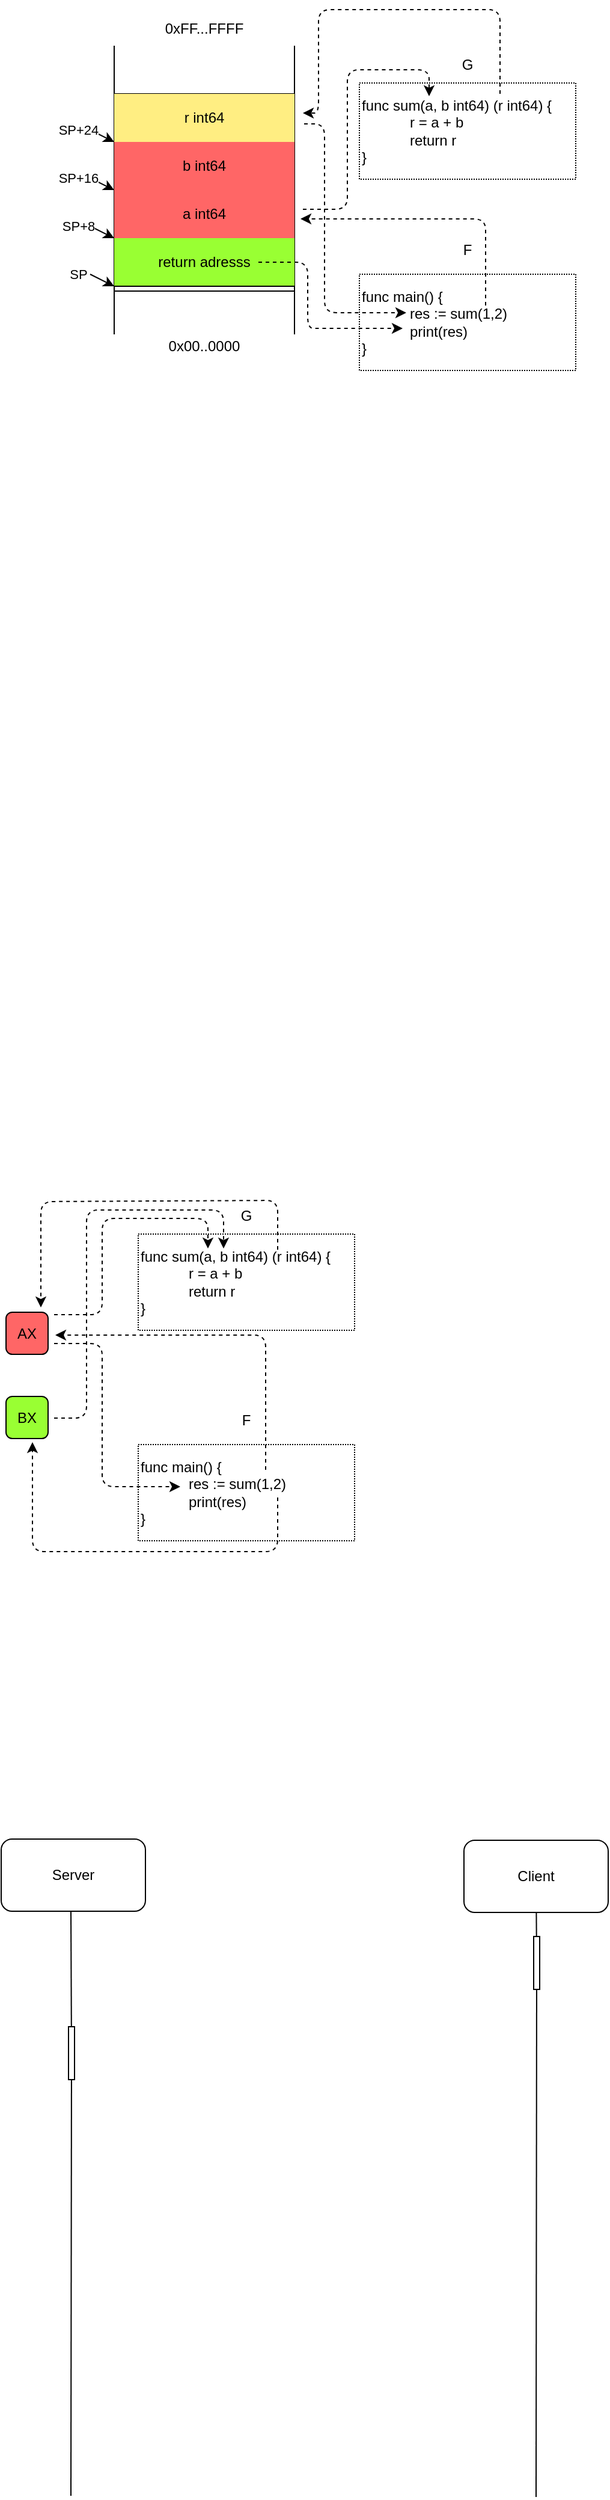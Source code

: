 <mxfile version="23.0.1" type="github">
  <diagram id="uMv5k3oVzNV7NbuxyRFv" name="Page-1">
    <mxGraphModel dx="819" dy="412" grid="0" gridSize="10" guides="0" tooltips="1" connect="0" arrows="0" fold="1" page="1" pageScale="1" pageWidth="827" pageHeight="1169" math="0" shadow="0">
      <root>
        <mxCell id="0" />
        <mxCell id="1" parent="0" />
        <mxCell id="m2NS53Eczy5EkaWd5YY3-2" value="&lt;div style=&quot;&quot;&gt;&lt;span&gt;func sum(a, b int64) (r int64) {&lt;/span&gt;&lt;/div&gt;&lt;blockquote style=&quot;margin: 0 0 0 40px ; border: none ; padding: 0px&quot;&gt;&lt;div style=&quot;&quot;&gt;&lt;span&gt;r = a + b&lt;/span&gt;&lt;/div&gt;&lt;div style=&quot;&quot;&gt;&lt;span&gt;return r&lt;/span&gt;&lt;/div&gt;&lt;/blockquote&gt;&lt;div style=&quot;&quot;&gt;&lt;span&gt;}&lt;/span&gt;&lt;/div&gt;" style="rounded=0;whiteSpace=wrap;html=1;dashed=1;dashPattern=1 1;align=left;connectable=0;allowArrows=0;" parent="1" vertex="1">
          <mxGeometry x="414" y="271" width="180" height="80" as="geometry" />
        </mxCell>
        <mxCell id="m2NS53Eczy5EkaWd5YY3-3" value="" style="endArrow=none;html=1;" parent="1" edge="1">
          <mxGeometry width="50" height="50" relative="1" as="geometry">
            <mxPoint x="210" y="480" as="sourcePoint" />
            <mxPoint x="210" y="240" as="targetPoint" />
          </mxGeometry>
        </mxCell>
        <mxCell id="m2NS53Eczy5EkaWd5YY3-4" value="" style="endArrow=none;html=1;" parent="1" edge="1">
          <mxGeometry width="50" height="50" relative="1" as="geometry">
            <mxPoint x="360" y="480" as="sourcePoint" />
            <mxPoint x="360" y="240" as="targetPoint" />
          </mxGeometry>
        </mxCell>
        <mxCell id="m2NS53Eczy5EkaWd5YY3-6" value="SP" style="endArrow=classic;html=1;" parent="1" edge="1">
          <mxGeometry x="-1" y="-10" width="50" height="50" relative="1" as="geometry">
            <mxPoint x="190" y="430" as="sourcePoint" />
            <mxPoint x="210" y="440" as="targetPoint" />
            <mxPoint x="-6" y="-9" as="offset" />
          </mxGeometry>
        </mxCell>
        <mxCell id="m2NS53Eczy5EkaWd5YY3-8" value="" style="endArrow=none;html=1;" parent="1" edge="1">
          <mxGeometry width="50" height="50" relative="1" as="geometry">
            <mxPoint x="210" y="360" as="sourcePoint" />
            <mxPoint x="360" y="360" as="targetPoint" />
          </mxGeometry>
        </mxCell>
        <mxCell id="m2NS53Eczy5EkaWd5YY3-9" value="" style="endArrow=none;html=1;" parent="1" edge="1">
          <mxGeometry width="50" height="50" relative="1" as="geometry">
            <mxPoint x="210" y="319.76" as="sourcePoint" />
            <mxPoint x="360" y="319.76" as="targetPoint" />
          </mxGeometry>
        </mxCell>
        <mxCell id="m2NS53Eczy5EkaWd5YY3-10" value="" style="endArrow=none;html=1;" parent="1" edge="1">
          <mxGeometry width="50" height="50" relative="1" as="geometry">
            <mxPoint x="210" y="280.0" as="sourcePoint" />
            <mxPoint x="360" y="280.0" as="targetPoint" />
          </mxGeometry>
        </mxCell>
        <mxCell id="m2NS53Eczy5EkaWd5YY3-14" value="SP+8" style="endArrow=classic;html=1;" parent="1" edge="1">
          <mxGeometry x="-1" y="-10" width="50" height="50" relative="1" as="geometry">
            <mxPoint x="190" y="390" as="sourcePoint" />
            <mxPoint x="210" y="400" as="targetPoint" />
            <mxPoint x="-6" y="-9" as="offset" />
          </mxGeometry>
        </mxCell>
        <mxCell id="m2NS53Eczy5EkaWd5YY3-15" value="SP+16" style="endArrow=classic;html=1;" parent="1" edge="1">
          <mxGeometry x="-1" y="-10" width="50" height="50" relative="1" as="geometry">
            <mxPoint x="190" y="350" as="sourcePoint" />
            <mxPoint x="210" y="360.0" as="targetPoint" />
            <mxPoint x="-6" y="-9" as="offset" />
          </mxGeometry>
        </mxCell>
        <mxCell id="m2NS53Eczy5EkaWd5YY3-16" value="SP+24" style="endArrow=classic;html=1;" parent="1" edge="1">
          <mxGeometry x="-1" y="-10" width="50" height="50" relative="1" as="geometry">
            <mxPoint x="190" y="310" as="sourcePoint" />
            <mxPoint x="210" y="320" as="targetPoint" />
            <mxPoint x="-6" y="-9" as="offset" />
          </mxGeometry>
        </mxCell>
        <mxCell id="m2NS53Eczy5EkaWd5YY3-17" value="" style="endArrow=none;html=1;" parent="1" edge="1">
          <mxGeometry width="50" height="50" relative="1" as="geometry">
            <mxPoint x="210" y="400" as="sourcePoint" />
            <mxPoint x="360" y="400" as="targetPoint" />
          </mxGeometry>
        </mxCell>
        <mxCell id="m2NS53Eczy5EkaWd5YY3-18" value="return adresss" style="text;html=1;strokeColor=none;fillColor=#99FF33;align=center;verticalAlign=middle;whiteSpace=wrap;rounded=0;connectable=0;" parent="1" vertex="1">
          <mxGeometry x="210" y="400" width="150" height="40" as="geometry" />
        </mxCell>
        <mxCell id="m2NS53Eczy5EkaWd5YY3-19" value="r int64" style="text;html=1;strokeColor=none;fillColor=#FFEE82;align=center;verticalAlign=middle;whiteSpace=wrap;rounded=0;" parent="1" vertex="1">
          <mxGeometry x="210" y="280" width="150" height="40" as="geometry" />
        </mxCell>
        <mxCell id="m2NS53Eczy5EkaWd5YY3-20" value="b int64" style="text;html=1;strokeColor=none;fillColor=#FF6666;align=center;verticalAlign=middle;whiteSpace=wrap;rounded=0;" parent="1" vertex="1">
          <mxGeometry x="210" y="320" width="150" height="40" as="geometry" />
        </mxCell>
        <mxCell id="m2NS53Eczy5EkaWd5YY3-21" value="a int64" style="text;html=1;strokeColor=none;fillColor=#FF6666;align=center;verticalAlign=middle;whiteSpace=wrap;rounded=0;" parent="1" vertex="1">
          <mxGeometry x="210" y="360" width="150" height="40" as="geometry" />
        </mxCell>
        <mxCell id="m2NS53Eczy5EkaWd5YY3-22" value="G" style="text;html=1;strokeColor=none;fillColor=none;align=center;verticalAlign=middle;whiteSpace=wrap;rounded=0;dashed=1;dashPattern=1 1;" parent="1" vertex="1">
          <mxGeometry x="484" y="246" width="40" height="20" as="geometry" />
        </mxCell>
        <mxCell id="m2NS53Eczy5EkaWd5YY3-23" value="&lt;div&gt;&lt;span&gt;func main() {&lt;/span&gt;&lt;/div&gt;&lt;blockquote style=&quot;margin: 0 0 0 40px ; border: none ; padding: 0px&quot;&gt;&lt;div&gt;res := sum(1,2)&lt;/div&gt;&lt;div&gt;print(res)&lt;/div&gt;&lt;/blockquote&gt;&lt;div&gt;&lt;span&gt;}&lt;/span&gt;&lt;/div&gt;" style="rounded=0;whiteSpace=wrap;html=1;dashed=1;dashPattern=1 1;align=left;connectable=0;allowArrows=0;" parent="1" vertex="1">
          <mxGeometry x="414" y="430" width="180" height="80" as="geometry" />
        </mxCell>
        <mxCell id="m2NS53Eczy5EkaWd5YY3-24" value="F" style="text;html=1;strokeColor=none;fillColor=none;align=center;verticalAlign=middle;whiteSpace=wrap;rounded=0;dashed=1;dashPattern=1 1;" parent="1" vertex="1">
          <mxGeometry x="484" y="400" width="40" height="20" as="geometry" />
        </mxCell>
        <mxCell id="m2NS53Eczy5EkaWd5YY3-52" value="" style="endArrow=classic;html=1;shadow=0;strokeColor=#000000;dashed=1;" parent="1" edge="1">
          <mxGeometry width="50" height="50" relative="1" as="geometry">
            <mxPoint x="531" y="280" as="sourcePoint" />
            <mxPoint x="367" y="296" as="targetPoint" />
            <Array as="points">
              <mxPoint x="531" y="210" />
              <mxPoint x="380" y="210" />
              <mxPoint x="380" y="296" />
            </Array>
          </mxGeometry>
        </mxCell>
        <mxCell id="s9qX00nunAVpx22hSQQi-1" value="0xFF...FFFF" style="text;html=1;strokeColor=none;fillColor=none;align=center;verticalAlign=middle;whiteSpace=wrap;rounded=0;" parent="1" vertex="1">
          <mxGeometry x="210" y="216" width="150" height="20" as="geometry" />
        </mxCell>
        <mxCell id="s9qX00nunAVpx22hSQQi-3" value="0x00..0000" style="text;html=1;strokeColor=none;fillColor=none;align=center;verticalAlign=middle;whiteSpace=wrap;rounded=0;" parent="1" vertex="1">
          <mxGeometry x="210" y="480" width="150" height="20" as="geometry" />
        </mxCell>
        <mxCell id="m2NS53Eczy5EkaWd5YY3-5" value="" style="shape=link;html=1;fillColor=#CC0066;" parent="1" edge="1">
          <mxGeometry width="100" relative="1" as="geometry">
            <mxPoint x="210" y="442" as="sourcePoint" />
            <mxPoint x="360" y="442" as="targetPoint" />
          </mxGeometry>
        </mxCell>
        <mxCell id="s9qX00nunAVpx22hSQQi-4" value="" style="endArrow=classic;html=1;shadow=0;strokeColor=#000000;dashed=1;" parent="1" edge="1">
          <mxGeometry width="50" height="50" relative="1" as="geometry">
            <mxPoint x="519" y="456" as="sourcePoint" />
            <mxPoint x="365" y="384" as="targetPoint" />
            <Array as="points">
              <mxPoint x="519" y="412" />
              <mxPoint x="519" y="384" />
              <mxPoint x="414" y="384" />
            </Array>
          </mxGeometry>
        </mxCell>
        <mxCell id="s9qX00nunAVpx22hSQQi-5" value="" style="endArrow=classic;html=1;shadow=0;strokeColor=#000000;dashed=1;" parent="1" edge="1">
          <mxGeometry width="50" height="50" relative="1" as="geometry">
            <mxPoint x="367" y="376" as="sourcePoint" />
            <mxPoint x="472" y="282" as="targetPoint" />
            <Array as="points">
              <mxPoint x="404" y="376" />
              <mxPoint x="404" y="260" />
              <mxPoint x="472" y="260" />
            </Array>
          </mxGeometry>
        </mxCell>
        <mxCell id="s9qX00nunAVpx22hSQQi-6" value="" style="endArrow=classic;html=1;shadow=0;strokeColor=#000000;dashed=1;" parent="1" edge="1">
          <mxGeometry width="50" height="50" relative="1" as="geometry">
            <mxPoint x="368" y="305" as="sourcePoint" />
            <mxPoint x="453" y="462" as="targetPoint" />
            <Array as="points">
              <mxPoint x="385" y="305" />
              <mxPoint x="385" y="462" />
              <mxPoint x="407" y="462" />
            </Array>
          </mxGeometry>
        </mxCell>
        <mxCell id="s9qX00nunAVpx22hSQQi-7" value="&lt;div style=&quot;&quot;&gt;&lt;span&gt;func sum(a, b int64) (r int64) {&lt;/span&gt;&lt;/div&gt;&lt;blockquote style=&quot;margin: 0 0 0 40px ; border: none ; padding: 0px&quot;&gt;&lt;div style=&quot;&quot;&gt;&lt;span&gt;r = a + b&lt;/span&gt;&lt;/div&gt;&lt;div style=&quot;&quot;&gt;&lt;span&gt;return r&lt;/span&gt;&lt;/div&gt;&lt;/blockquote&gt;&lt;div style=&quot;&quot;&gt;&lt;span&gt;}&lt;/span&gt;&lt;/div&gt;" style="rounded=0;whiteSpace=wrap;html=1;dashed=1;dashPattern=1 1;align=left;connectable=0;allowArrows=0;" parent="1" vertex="1">
          <mxGeometry x="230" y="1228" width="180" height="80" as="geometry" />
        </mxCell>
        <mxCell id="s9qX00nunAVpx22hSQQi-22" value="G" style="text;html=1;strokeColor=none;fillColor=none;align=center;verticalAlign=middle;whiteSpace=wrap;rounded=0;dashed=1;dashPattern=1 1;" parent="1" vertex="1">
          <mxGeometry x="300" y="1203" width="40" height="20" as="geometry" />
        </mxCell>
        <mxCell id="s9qX00nunAVpx22hSQQi-23" value="&lt;div&gt;&lt;span&gt;func main() {&lt;/span&gt;&lt;/div&gt;&lt;blockquote style=&quot;margin: 0 0 0 40px ; border: none ; padding: 0px&quot;&gt;&lt;div&gt;res := sum(1,2)&lt;/div&gt;&lt;div&gt;print(res)&lt;/div&gt;&lt;/blockquote&gt;&lt;div&gt;&lt;span&gt;}&lt;/span&gt;&lt;/div&gt;" style="rounded=0;whiteSpace=wrap;html=1;dashed=1;dashPattern=1 1;align=left;connectable=0;allowArrows=0;" parent="1" vertex="1">
          <mxGeometry x="230" y="1403" width="180" height="80" as="geometry" />
        </mxCell>
        <mxCell id="s9qX00nunAVpx22hSQQi-24" value="F" style="text;html=1;strokeColor=none;fillColor=none;align=center;verticalAlign=middle;whiteSpace=wrap;rounded=0;dashed=1;dashPattern=1 1;" parent="1" vertex="1">
          <mxGeometry x="300" y="1373" width="40" height="20" as="geometry" />
        </mxCell>
        <mxCell id="s9qX00nunAVpx22hSQQi-30" value="" style="endArrow=classic;html=1;shadow=0;strokeColor=#000000;dashed=1;" parent="1" edge="1">
          <mxGeometry width="50" height="50" relative="1" as="geometry">
            <mxPoint x="160" y="1319" as="sourcePoint" />
            <mxPoint x="265" y="1438" as="targetPoint" />
            <Array as="points">
              <mxPoint x="200" y="1319" />
              <mxPoint x="200" y="1438" />
            </Array>
          </mxGeometry>
        </mxCell>
        <mxCell id="s9qX00nunAVpx22hSQQi-32" value="AX" style="rounded=1;whiteSpace=wrap;html=1;fillColor=#FF6666;" parent="1" vertex="1">
          <mxGeometry x="120" y="1293" width="35" height="35" as="geometry" />
        </mxCell>
        <mxCell id="s9qX00nunAVpx22hSQQi-33" value="BX" style="rounded=1;whiteSpace=wrap;html=1;fillColor=#99FF33;labelBackgroundColor=none;connectable=0;" parent="1" vertex="1">
          <mxGeometry x="120" y="1363" width="35" height="35" as="geometry" />
        </mxCell>
        <mxCell id="s9qX00nunAVpx22hSQQi-35" value="" style="endArrow=classic;html=1;shadow=0;strokeColor=#000000;dashed=1;" parent="1" edge="1">
          <mxGeometry width="50" height="50" relative="1" as="geometry">
            <mxPoint x="160" y="1295" as="sourcePoint" />
            <mxPoint x="288" y="1240" as="targetPoint" />
            <Array as="points">
              <mxPoint x="200" y="1295" />
              <mxPoint x="200" y="1215" />
              <mxPoint x="288" y="1215" />
            </Array>
          </mxGeometry>
        </mxCell>
        <mxCell id="s9qX00nunAVpx22hSQQi-36" value="" style="endArrow=classic;html=1;shadow=0;strokeColor=#000000;dashed=1;" parent="1" edge="1">
          <mxGeometry width="50" height="50" relative="1" as="geometry">
            <mxPoint x="336" y="1424" as="sourcePoint" />
            <mxPoint x="161" y="1312" as="targetPoint" />
            <Array as="points">
              <mxPoint x="336" y="1358" />
              <mxPoint x="336" y="1312" />
            </Array>
          </mxGeometry>
        </mxCell>
        <mxCell id="s9qX00nunAVpx22hSQQi-37" value="" style="endArrow=classic;html=1;shadow=0;strokeColor=#000000;dashed=1;" parent="1" edge="1">
          <mxGeometry width="50" height="50" relative="1" as="geometry">
            <mxPoint x="346" y="1241" as="sourcePoint" />
            <mxPoint x="149" y="1289" as="targetPoint" />
            <Array as="points">
              <mxPoint x="346" y="1200" />
              <mxPoint x="149" y="1201" />
            </Array>
          </mxGeometry>
        </mxCell>
        <mxCell id="s9qX00nunAVpx22hSQQi-38" value="" style="endArrow=classic;html=1;shadow=0;strokeColor=#000000;dashed=1;" parent="1" edge="1">
          <mxGeometry width="50" height="50" relative="1" as="geometry">
            <mxPoint x="346" y="1447" as="sourcePoint" />
            <mxPoint x="142" y="1401" as="targetPoint" />
            <Array as="points">
              <mxPoint x="346" y="1492" />
              <mxPoint x="142" y="1492" />
            </Array>
          </mxGeometry>
        </mxCell>
        <mxCell id="s9qX00nunAVpx22hSQQi-40" value="" style="endArrow=classic;html=1;shadow=0;strokeColor=#000000;dashed=1;" parent="1" edge="1">
          <mxGeometry width="50" height="50" relative="1" as="geometry">
            <mxPoint x="160" y="1381" as="sourcePoint" />
            <mxPoint x="301" y="1240" as="targetPoint" />
            <Array as="points">
              <mxPoint x="187" y="1381" />
              <mxPoint x="187" y="1208" />
              <mxPoint x="301" y="1208" />
            </Array>
          </mxGeometry>
        </mxCell>
        <mxCell id="s9qX00nunAVpx22hSQQi-44" value="" style="endArrow=classic;html=1;shadow=0;strokeColor=#000000;dashed=1;" parent="1" edge="1">
          <mxGeometry width="50" height="50" relative="1" as="geometry">
            <mxPoint x="330" y="420" as="sourcePoint" />
            <mxPoint x="450" y="475" as="targetPoint" />
            <Array as="points">
              <mxPoint x="371" y="420" />
              <mxPoint x="371" y="475" />
              <mxPoint x="380" y="475" />
            </Array>
          </mxGeometry>
        </mxCell>
        <mxCell id="lfOL7bnSdx20tr7RyeLw-1" value="Client" style="rounded=1;whiteSpace=wrap;html=1;" vertex="1" parent="1">
          <mxGeometry x="501" y="1732" width="120" height="60" as="geometry" />
        </mxCell>
        <mxCell id="lfOL7bnSdx20tr7RyeLw-2" value="Server" style="rounded=1;whiteSpace=wrap;html=1;" vertex="1" parent="1">
          <mxGeometry x="116" y="1731" width="120" height="60" as="geometry" />
        </mxCell>
        <mxCell id="lfOL7bnSdx20tr7RyeLw-3" value="" style="endArrow=none;html=1;rounded=0;" edge="1" parent="1" source="lfOL7bnSdx20tr7RyeLw-5" target="lfOL7bnSdx20tr7RyeLw-1">
          <mxGeometry width="50" height="50" relative="1" as="geometry">
            <mxPoint x="561" y="2278" as="sourcePoint" />
            <mxPoint x="437" y="2024" as="targetPoint" />
          </mxGeometry>
        </mxCell>
        <mxCell id="lfOL7bnSdx20tr7RyeLw-4" value="" style="endArrow=none;html=1;rounded=0;" edge="1" parent="1" source="lfOL7bnSdx20tr7RyeLw-7">
          <mxGeometry width="50" height="50" relative="1" as="geometry">
            <mxPoint x="174" y="2277" as="sourcePoint" />
            <mxPoint x="174" y="1791" as="targetPoint" />
          </mxGeometry>
        </mxCell>
        <mxCell id="lfOL7bnSdx20tr7RyeLw-6" value="" style="endArrow=none;html=1;rounded=0;" edge="1" parent="1" target="lfOL7bnSdx20tr7RyeLw-5">
          <mxGeometry width="50" height="50" relative="1" as="geometry">
            <mxPoint x="561" y="2278" as="sourcePoint" />
            <mxPoint x="561" y="1792" as="targetPoint" />
          </mxGeometry>
        </mxCell>
        <mxCell id="lfOL7bnSdx20tr7RyeLw-5" value="" style="rounded=0;whiteSpace=wrap;html=1;" vertex="1" parent="1">
          <mxGeometry x="559" y="1812" width="5" height="44" as="geometry" />
        </mxCell>
        <mxCell id="lfOL7bnSdx20tr7RyeLw-8" value="" style="endArrow=none;html=1;rounded=0;" edge="1" parent="1" target="lfOL7bnSdx20tr7RyeLw-7">
          <mxGeometry width="50" height="50" relative="1" as="geometry">
            <mxPoint x="174" y="2277" as="sourcePoint" />
            <mxPoint x="174" y="1791" as="targetPoint" />
          </mxGeometry>
        </mxCell>
        <mxCell id="lfOL7bnSdx20tr7RyeLw-7" value="" style="rounded=0;whiteSpace=wrap;html=1;" vertex="1" parent="1">
          <mxGeometry x="172" y="1887" width="5" height="44" as="geometry" />
        </mxCell>
      </root>
    </mxGraphModel>
  </diagram>
</mxfile>
